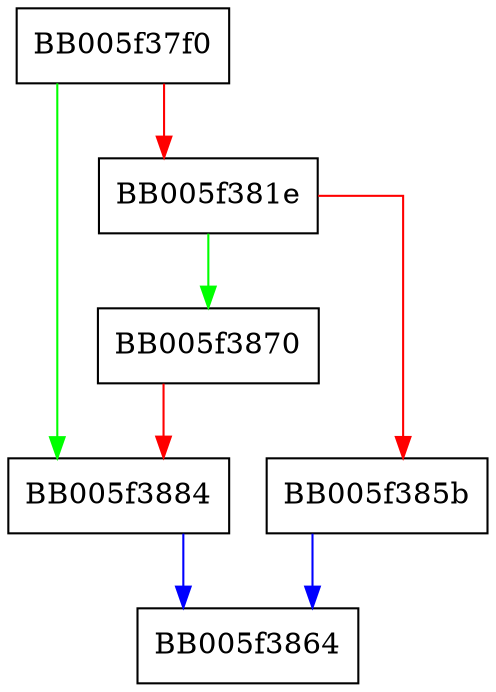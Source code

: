 digraph OSSL_PARAM_BLD_push_time_t {
  node [shape="box"];
  graph [splines=ortho];
  BB005f37f0 -> BB005f3884 [color="green"];
  BB005f37f0 -> BB005f381e [color="red"];
  BB005f381e -> BB005f3870 [color="green"];
  BB005f381e -> BB005f385b [color="red"];
  BB005f385b -> BB005f3864 [color="blue"];
  BB005f3870 -> BB005f3884 [color="red"];
  BB005f3884 -> BB005f3864 [color="blue"];
}